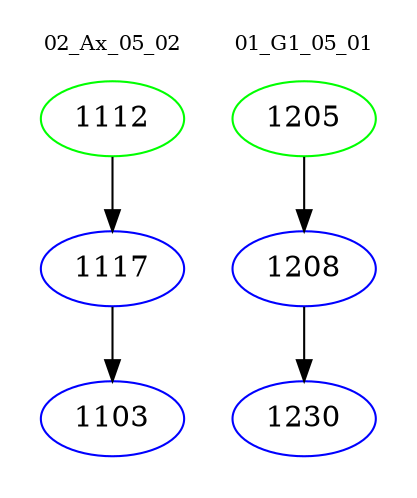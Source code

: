 digraph{
subgraph cluster_0 {
color = white
label = "02_Ax_05_02";
fontsize=10;
T0_1112 [label="1112", color="green"]
T0_1112 -> T0_1117 [color="black"]
T0_1117 [label="1117", color="blue"]
T0_1117 -> T0_1103 [color="black"]
T0_1103 [label="1103", color="blue"]
}
subgraph cluster_1 {
color = white
label = "01_G1_05_01";
fontsize=10;
T1_1205 [label="1205", color="green"]
T1_1205 -> T1_1208 [color="black"]
T1_1208 [label="1208", color="blue"]
T1_1208 -> T1_1230 [color="black"]
T1_1230 [label="1230", color="blue"]
}
}
